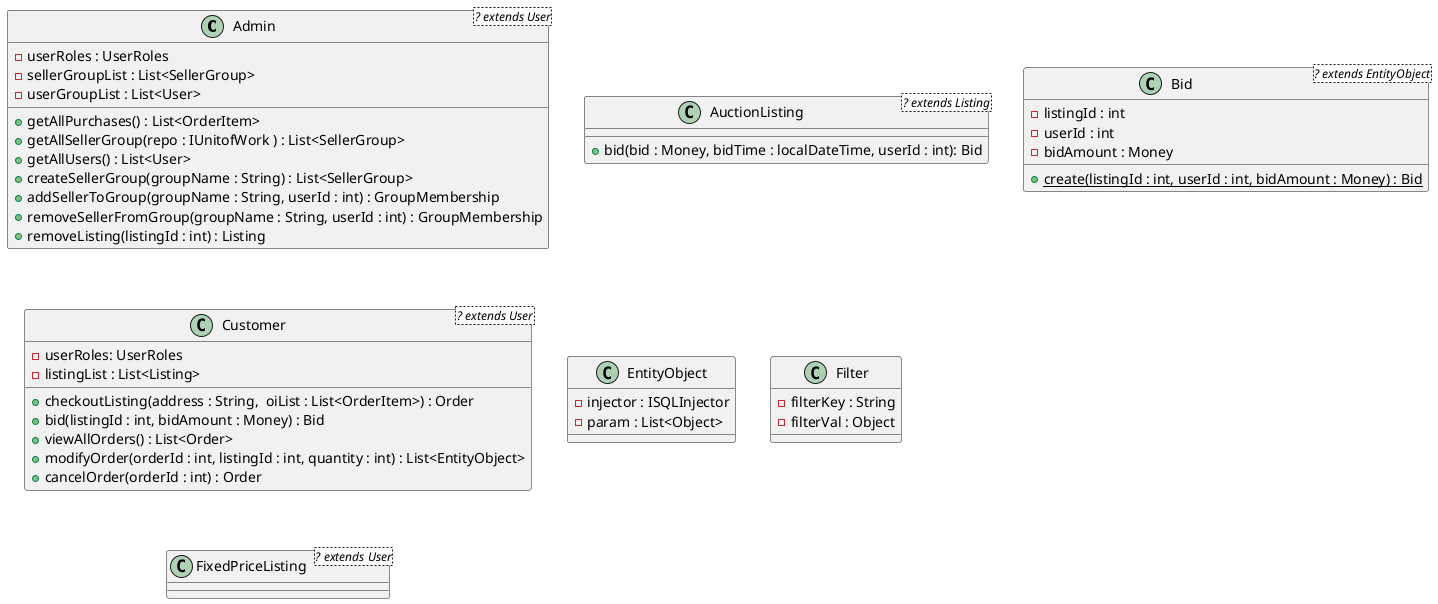 @startuml

'Admin class
class Admin<? extends User> {
    - userRoles : UserRoles
    - sellerGroupList : List<SellerGroup>
    - userGroupList : List<User>
    {method} + getAllPurchases() : List<OrderItem>
    {method} + getAllSellerGroup(repo : IUnitofWork ) : List<SellerGroup>
    {method} + getAllUsers() : List<User>
    {method} + createSellerGroup(groupName : String) : List<SellerGroup>
    {method} + addSellerToGroup(groupName : String, userId : int) : GroupMembership
    {method} + removeSellerFromGroup(groupName : String, userId : int) : GroupMembership
    {method} + removeListing(listingId : int) : Listing
}
'AuctionListing class
class AuctionListing<? extends Listing> {
    {method} + bid(bid : Money, bidTime : localDateTime, userId : int): Bid
}
'Bid Class
class Bid<? extends EntityObject> {
    - listingId : int
    - userId : int
    - bidAmount : Money
    {method} {static} + create(listingId : int, userId : int, bidAmount : Money) : Bid

}
'Customer Class
class Customer <? extends User> {
    - userRoles: UserRoles
    - listingList : List<Listing>
    {method} + checkoutListing(address : String,  oiList : List<OrderItem>) : Order
    {method} + bid(listingId : int, bidAmount : Money) : Bid
    {method} + viewAllOrders() : List<Order>
    {method} + modifyOrder(orderId : int, listingId : int, quantity : int) : List<EntityObject>
    {method} + cancelOrder(orderId : int) : Order
}
'EntityObject
class EntityObject{
    - injector : ISQLInjector
    - param : List<Object>
}
'Filter Class
class Filter{
    - filterKey : String
    - filterVal : Object

}
'FixedPriceListing Class
class FixedPriceListing <? extends User>{

}
'
@enduml